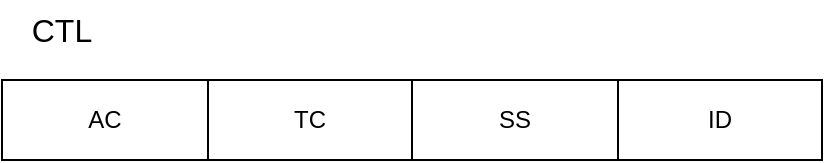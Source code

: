 <mxfile version="24.6.3" type="github">
  <diagram name="第 1 页" id="AkDRrB8Qmdcw_YGz7c0-">
    <mxGraphModel dx="2603" dy="754" grid="1" gridSize="10" guides="1" tooltips="1" connect="1" arrows="1" fold="1" page="1" pageScale="1" pageWidth="1169" pageHeight="827" math="0" shadow="0">
      <root>
        <mxCell id="0" />
        <mxCell id="1" parent="0" />
        <mxCell id="dgUnhgY431Tlw95HEv-T-2" value="" style="shape=table;startSize=0;container=1;collapsible=0;childLayout=tableLayout;" parent="1" vertex="1">
          <mxGeometry x="-1010" y="320" width="410" height="40" as="geometry" />
        </mxCell>
        <mxCell id="dgUnhgY431Tlw95HEv-T-3" value="" style="shape=tableRow;horizontal=0;startSize=0;swimlaneHead=0;swimlaneBody=0;strokeColor=inherit;top=0;left=0;bottom=0;right=0;collapsible=0;dropTarget=0;fillColor=none;points=[[0,0.5],[1,0.5]];portConstraint=eastwest;" parent="dgUnhgY431Tlw95HEv-T-2" vertex="1">
          <mxGeometry width="410" height="40" as="geometry" />
        </mxCell>
        <mxCell id="dgUnhgY431Tlw95HEv-T-4" value="&lt;div&gt;AC&lt;/div&gt;" style="shape=partialRectangle;html=1;whiteSpace=wrap;connectable=0;strokeColor=inherit;overflow=hidden;fillColor=none;top=0;left=0;bottom=0;right=0;pointerEvents=1;" parent="dgUnhgY431Tlw95HEv-T-3" vertex="1">
          <mxGeometry width="103" height="40" as="geometry">
            <mxRectangle width="103" height="40" as="alternateBounds" />
          </mxGeometry>
        </mxCell>
        <mxCell id="dgUnhgY431Tlw95HEv-T-5" value="TC" style="shape=partialRectangle;html=1;whiteSpace=wrap;connectable=0;strokeColor=inherit;overflow=hidden;fillColor=none;top=0;left=0;bottom=0;right=0;pointerEvents=1;" parent="dgUnhgY431Tlw95HEv-T-3" vertex="1">
          <mxGeometry x="103" width="102" height="40" as="geometry">
            <mxRectangle width="102" height="40" as="alternateBounds" />
          </mxGeometry>
        </mxCell>
        <mxCell id="dgUnhgY431Tlw95HEv-T-6" value="SS" style="shape=partialRectangle;html=1;whiteSpace=wrap;connectable=0;strokeColor=inherit;overflow=hidden;fillColor=none;top=0;left=0;bottom=0;right=0;pointerEvents=1;" parent="dgUnhgY431Tlw95HEv-T-3" vertex="1">
          <mxGeometry x="205" width="103" height="40" as="geometry">
            <mxRectangle width="103" height="40" as="alternateBounds" />
          </mxGeometry>
        </mxCell>
        <mxCell id="dgUnhgY431Tlw95HEv-T-7" value="ID" style="shape=partialRectangle;html=1;whiteSpace=wrap;connectable=0;strokeColor=inherit;overflow=hidden;fillColor=none;top=0;left=0;bottom=0;right=0;pointerEvents=1;" parent="dgUnhgY431Tlw95HEv-T-3" vertex="1">
          <mxGeometry x="308" width="102" height="40" as="geometry">
            <mxRectangle width="102" height="40" as="alternateBounds" />
          </mxGeometry>
        </mxCell>
        <mxCell id="dgUnhgY431Tlw95HEv-T-8" value="&lt;div&gt;CTL&lt;/div&gt;" style="text;strokeColor=none;fillColor=none;html=1;align=center;verticalAlign=middle;whiteSpace=wrap;rounded=0;fontSize=16;" parent="1" vertex="1">
          <mxGeometry x="-1010" y="280" width="60" height="30" as="geometry" />
        </mxCell>
      </root>
    </mxGraphModel>
  </diagram>
</mxfile>
